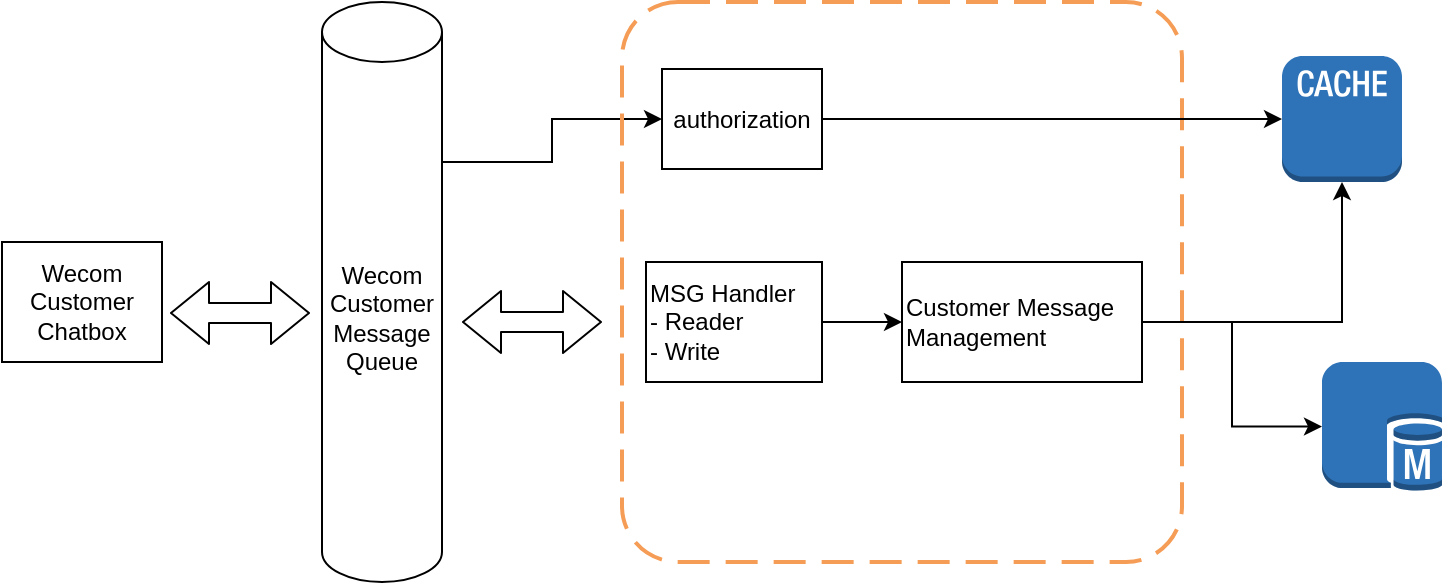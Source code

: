 <mxfile version="15.0.6" type="github"><diagram id="yePA2XcN2ARLIGrzlvJ3" name="Page-1"><mxGraphModel dx="946" dy="501" grid="1" gridSize="10" guides="1" tooltips="1" connect="1" arrows="1" fold="1" page="1" pageScale="1" pageWidth="827" pageHeight="1169" math="0" shadow="0"><root><mxCell id="0"/><mxCell id="1" parent="0"/><mxCell id="vcsEnGTEWHbukSVRujMr-24" style="edgeStyle=orthogonalEdgeStyle;rounded=0;orthogonalLoop=1;jettySize=auto;html=1;exitX=1;exitY=0;exitDx=0;exitDy=80;exitPerimeter=0;entryX=0;entryY=0.5;entryDx=0;entryDy=0;" edge="1" parent="1" source="vcsEnGTEWHbukSVRujMr-1" target="vcsEnGTEWHbukSVRujMr-5"><mxGeometry relative="1" as="geometry"/></mxCell><mxCell id="vcsEnGTEWHbukSVRujMr-1" value="Wecom Customer&lt;br&gt;Message&lt;br&gt;Queue" style="shape=cylinder3;whiteSpace=wrap;html=1;boundedLbl=1;backgroundOutline=1;size=15;" vertex="1" parent="1"><mxGeometry x="190" y="200" width="60" height="290" as="geometry"/></mxCell><mxCell id="vcsEnGTEWHbukSVRujMr-2" value="Wecom Customer&lt;br&gt;Chatbox" style="rounded=0;whiteSpace=wrap;html=1;" vertex="1" parent="1"><mxGeometry x="30" y="320" width="80" height="60" as="geometry"/></mxCell><mxCell id="vcsEnGTEWHbukSVRujMr-4" value="" style="rounded=1;arcSize=10;dashed=1;strokeColor=#F59D56;fillColor=none;gradientColor=none;dashPattern=8 4;strokeWidth=2;" vertex="1" parent="1"><mxGeometry x="340" y="200" width="280" height="280" as="geometry"/></mxCell><mxCell id="vcsEnGTEWHbukSVRujMr-14" style="edgeStyle=orthogonalEdgeStyle;rounded=0;orthogonalLoop=1;jettySize=auto;html=1;entryX=0;entryY=0.5;entryDx=0;entryDy=0;entryPerimeter=0;" edge="1" parent="1" source="vcsEnGTEWHbukSVRujMr-5" target="vcsEnGTEWHbukSVRujMr-11"><mxGeometry relative="1" as="geometry"/></mxCell><mxCell id="vcsEnGTEWHbukSVRujMr-5" value="authorization" style="rounded=0;whiteSpace=wrap;html=1;" vertex="1" parent="1"><mxGeometry x="360" y="233.5" width="80" height="50" as="geometry"/></mxCell><mxCell id="vcsEnGTEWHbukSVRujMr-17" style="edgeStyle=orthogonalEdgeStyle;rounded=0;orthogonalLoop=1;jettySize=auto;html=1;entryX=0;entryY=0.5;entryDx=0;entryDy=0;" edge="1" parent="1" source="vcsEnGTEWHbukSVRujMr-6" target="vcsEnGTEWHbukSVRujMr-9"><mxGeometry relative="1" as="geometry"/></mxCell><mxCell id="vcsEnGTEWHbukSVRujMr-6" value="MSG Handler&amp;nbsp;&lt;br&gt;- Reader&lt;br&gt;- Write" style="rounded=0;whiteSpace=wrap;html=1;align=left;" vertex="1" parent="1"><mxGeometry x="352" y="330" width="88" height="60" as="geometry"/></mxCell><mxCell id="vcsEnGTEWHbukSVRujMr-12" style="edgeStyle=orthogonalEdgeStyle;rounded=0;orthogonalLoop=1;jettySize=auto;html=1;" edge="1" parent="1" source="vcsEnGTEWHbukSVRujMr-9" target="vcsEnGTEWHbukSVRujMr-10"><mxGeometry relative="1" as="geometry"/></mxCell><mxCell id="vcsEnGTEWHbukSVRujMr-13" style="edgeStyle=orthogonalEdgeStyle;rounded=0;orthogonalLoop=1;jettySize=auto;html=1;exitX=1;exitY=0.5;exitDx=0;exitDy=0;entryX=0.5;entryY=1;entryDx=0;entryDy=0;entryPerimeter=0;" edge="1" parent="1" source="vcsEnGTEWHbukSVRujMr-9" target="vcsEnGTEWHbukSVRujMr-11"><mxGeometry relative="1" as="geometry"/></mxCell><mxCell id="vcsEnGTEWHbukSVRujMr-9" value="Customer Message Management&amp;nbsp;" style="rounded=0;whiteSpace=wrap;html=1;align=left;" vertex="1" parent="1"><mxGeometry x="480" y="330" width="120" height="60" as="geometry"/></mxCell><mxCell id="vcsEnGTEWHbukSVRujMr-10" value="" style="outlineConnect=0;dashed=0;verticalLabelPosition=bottom;verticalAlign=top;align=center;html=1;shape=mxgraph.aws3.sql_master;fillColor=#2E73B8;gradientColor=none;" vertex="1" parent="1"><mxGeometry x="690" y="380" width="60" height="64.5" as="geometry"/></mxCell><mxCell id="vcsEnGTEWHbukSVRujMr-11" value="" style="outlineConnect=0;dashed=0;verticalLabelPosition=bottom;verticalAlign=top;align=center;html=1;shape=mxgraph.aws3.cache_node;fillColor=#2E73B8;gradientColor=none;" vertex="1" parent="1"><mxGeometry x="670" y="227" width="60" height="63" as="geometry"/></mxCell><mxCell id="vcsEnGTEWHbukSVRujMr-21" value="" style="shape=flexArrow;endArrow=classic;startArrow=classic;html=1;" edge="1" parent="1"><mxGeometry width="100" height="100" relative="1" as="geometry"><mxPoint x="260" y="360" as="sourcePoint"/><mxPoint x="330" y="360" as="targetPoint"/></mxGeometry></mxCell><mxCell id="vcsEnGTEWHbukSVRujMr-22" value="" style="shape=flexArrow;endArrow=classic;startArrow=classic;html=1;" edge="1" parent="1"><mxGeometry width="100" height="100" relative="1" as="geometry"><mxPoint x="114" y="355.5" as="sourcePoint"/><mxPoint x="184" y="355.5" as="targetPoint"/></mxGeometry></mxCell></root></mxGraphModel></diagram></mxfile>